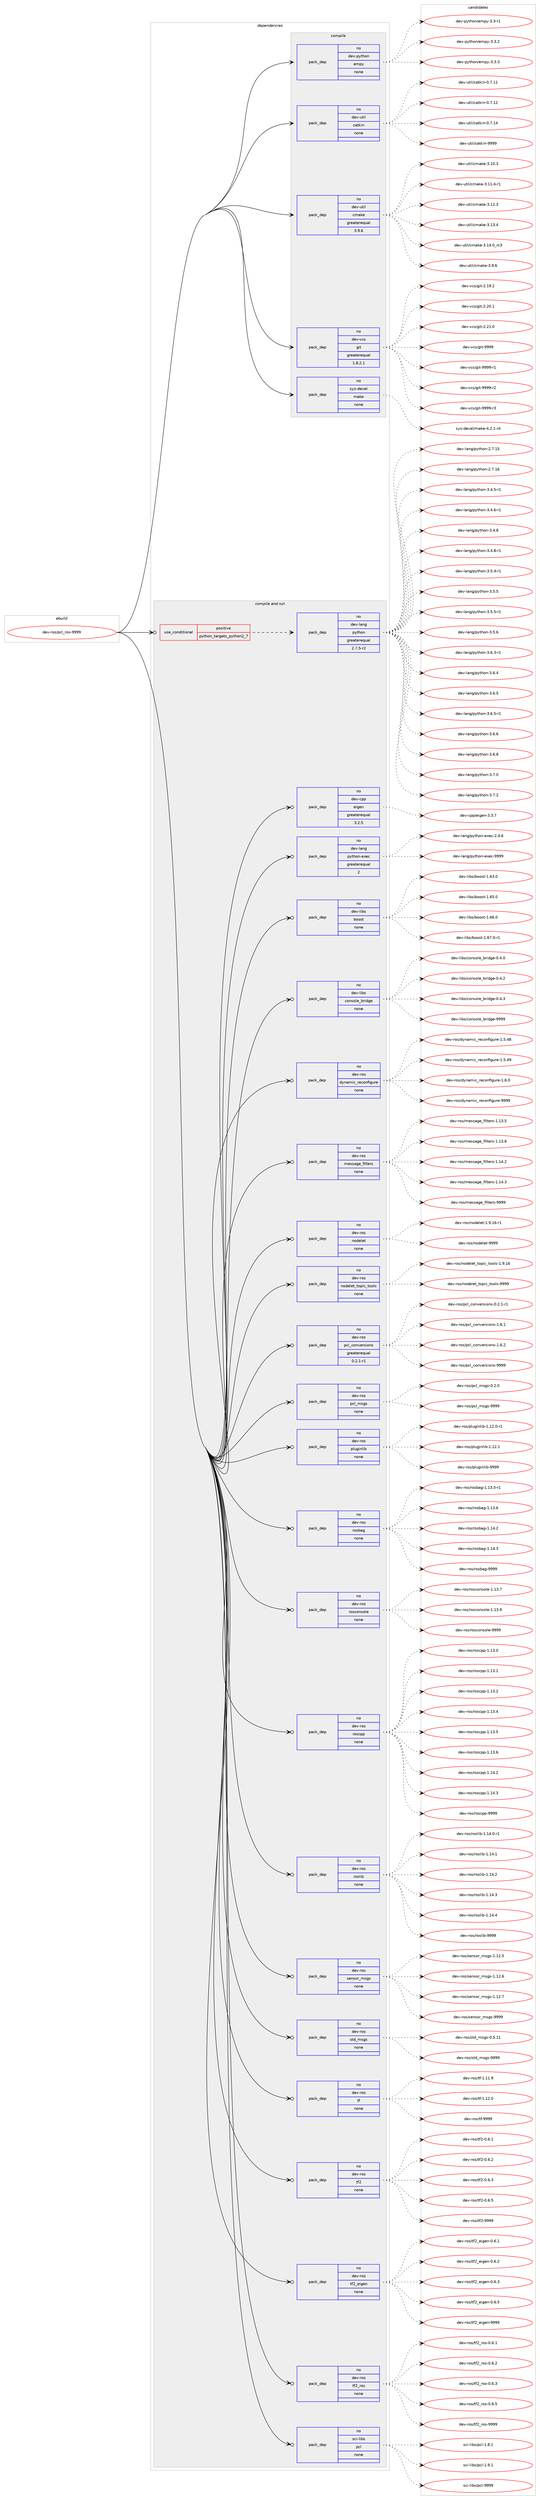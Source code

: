 digraph prolog {

# *************
# Graph options
# *************

newrank=true;
concentrate=true;
compound=true;
graph [rankdir=LR,fontname=Helvetica,fontsize=10,ranksep=1.5];#, ranksep=2.5, nodesep=0.2];
edge  [arrowhead=vee];
node  [fontname=Helvetica,fontsize=10];

# **********
# The ebuild
# **********

subgraph cluster_leftcol {
color=gray;
rank=same;
label=<<i>ebuild</i>>;
id [label="dev-ros/pcl_ros-9999", color=red, width=4, href="../dev-ros/pcl_ros-9999.svg"];
}

# ****************
# The dependencies
# ****************

subgraph cluster_midcol {
color=gray;
label=<<i>dependencies</i>>;
subgraph cluster_compile {
fillcolor="#eeeeee";
style=filled;
label=<<i>compile</i>>;
subgraph pack1048873 {
dependency1461593 [label=<<TABLE BORDER="0" CELLBORDER="1" CELLSPACING="0" CELLPADDING="4" WIDTH="220"><TR><TD ROWSPAN="6" CELLPADDING="30">pack_dep</TD></TR><TR><TD WIDTH="110">no</TD></TR><TR><TD>dev-python</TD></TR><TR><TD>empy</TD></TR><TR><TD>none</TD></TR><TR><TD></TD></TR></TABLE>>, shape=none, color=blue];
}
id:e -> dependency1461593:w [weight=20,style="solid",arrowhead="vee"];
subgraph pack1048874 {
dependency1461594 [label=<<TABLE BORDER="0" CELLBORDER="1" CELLSPACING="0" CELLPADDING="4" WIDTH="220"><TR><TD ROWSPAN="6" CELLPADDING="30">pack_dep</TD></TR><TR><TD WIDTH="110">no</TD></TR><TR><TD>dev-util</TD></TR><TR><TD>catkin</TD></TR><TR><TD>none</TD></TR><TR><TD></TD></TR></TABLE>>, shape=none, color=blue];
}
id:e -> dependency1461594:w [weight=20,style="solid",arrowhead="vee"];
subgraph pack1048875 {
dependency1461595 [label=<<TABLE BORDER="0" CELLBORDER="1" CELLSPACING="0" CELLPADDING="4" WIDTH="220"><TR><TD ROWSPAN="6" CELLPADDING="30">pack_dep</TD></TR><TR><TD WIDTH="110">no</TD></TR><TR><TD>dev-util</TD></TR><TR><TD>cmake</TD></TR><TR><TD>greaterequal</TD></TR><TR><TD>3.9.6</TD></TR></TABLE>>, shape=none, color=blue];
}
id:e -> dependency1461595:w [weight=20,style="solid",arrowhead="vee"];
subgraph pack1048876 {
dependency1461596 [label=<<TABLE BORDER="0" CELLBORDER="1" CELLSPACING="0" CELLPADDING="4" WIDTH="220"><TR><TD ROWSPAN="6" CELLPADDING="30">pack_dep</TD></TR><TR><TD WIDTH="110">no</TD></TR><TR><TD>dev-vcs</TD></TR><TR><TD>git</TD></TR><TR><TD>greaterequal</TD></TR><TR><TD>1.8.2.1</TD></TR></TABLE>>, shape=none, color=blue];
}
id:e -> dependency1461596:w [weight=20,style="solid",arrowhead="vee"];
subgraph pack1048877 {
dependency1461597 [label=<<TABLE BORDER="0" CELLBORDER="1" CELLSPACING="0" CELLPADDING="4" WIDTH="220"><TR><TD ROWSPAN="6" CELLPADDING="30">pack_dep</TD></TR><TR><TD WIDTH="110">no</TD></TR><TR><TD>sys-devel</TD></TR><TR><TD>make</TD></TR><TR><TD>none</TD></TR><TR><TD></TD></TR></TABLE>>, shape=none, color=blue];
}
id:e -> dependency1461597:w [weight=20,style="solid",arrowhead="vee"];
}
subgraph cluster_compileandrun {
fillcolor="#eeeeee";
style=filled;
label=<<i>compile and run</i>>;
subgraph cond389330 {
dependency1461598 [label=<<TABLE BORDER="0" CELLBORDER="1" CELLSPACING="0" CELLPADDING="4"><TR><TD ROWSPAN="3" CELLPADDING="10">use_conditional</TD></TR><TR><TD>positive</TD></TR><TR><TD>python_targets_python2_7</TD></TR></TABLE>>, shape=none, color=red];
subgraph pack1048878 {
dependency1461599 [label=<<TABLE BORDER="0" CELLBORDER="1" CELLSPACING="0" CELLPADDING="4" WIDTH="220"><TR><TD ROWSPAN="6" CELLPADDING="30">pack_dep</TD></TR><TR><TD WIDTH="110">no</TD></TR><TR><TD>dev-lang</TD></TR><TR><TD>python</TD></TR><TR><TD>greaterequal</TD></TR><TR><TD>2.7.5-r2</TD></TR></TABLE>>, shape=none, color=blue];
}
dependency1461598:e -> dependency1461599:w [weight=20,style="dashed",arrowhead="vee"];
}
id:e -> dependency1461598:w [weight=20,style="solid",arrowhead="odotvee"];
subgraph pack1048879 {
dependency1461600 [label=<<TABLE BORDER="0" CELLBORDER="1" CELLSPACING="0" CELLPADDING="4" WIDTH="220"><TR><TD ROWSPAN="6" CELLPADDING="30">pack_dep</TD></TR><TR><TD WIDTH="110">no</TD></TR><TR><TD>dev-cpp</TD></TR><TR><TD>eigen</TD></TR><TR><TD>greaterequal</TD></TR><TR><TD>3.2.5</TD></TR></TABLE>>, shape=none, color=blue];
}
id:e -> dependency1461600:w [weight=20,style="solid",arrowhead="odotvee"];
subgraph pack1048880 {
dependency1461601 [label=<<TABLE BORDER="0" CELLBORDER="1" CELLSPACING="0" CELLPADDING="4" WIDTH="220"><TR><TD ROWSPAN="6" CELLPADDING="30">pack_dep</TD></TR><TR><TD WIDTH="110">no</TD></TR><TR><TD>dev-lang</TD></TR><TR><TD>python-exec</TD></TR><TR><TD>greaterequal</TD></TR><TR><TD>2</TD></TR></TABLE>>, shape=none, color=blue];
}
id:e -> dependency1461601:w [weight=20,style="solid",arrowhead="odotvee"];
subgraph pack1048881 {
dependency1461602 [label=<<TABLE BORDER="0" CELLBORDER="1" CELLSPACING="0" CELLPADDING="4" WIDTH="220"><TR><TD ROWSPAN="6" CELLPADDING="30">pack_dep</TD></TR><TR><TD WIDTH="110">no</TD></TR><TR><TD>dev-libs</TD></TR><TR><TD>boost</TD></TR><TR><TD>none</TD></TR><TR><TD></TD></TR></TABLE>>, shape=none, color=blue];
}
id:e -> dependency1461602:w [weight=20,style="solid",arrowhead="odotvee"];
subgraph pack1048882 {
dependency1461603 [label=<<TABLE BORDER="0" CELLBORDER="1" CELLSPACING="0" CELLPADDING="4" WIDTH="220"><TR><TD ROWSPAN="6" CELLPADDING="30">pack_dep</TD></TR><TR><TD WIDTH="110">no</TD></TR><TR><TD>dev-libs</TD></TR><TR><TD>console_bridge</TD></TR><TR><TD>none</TD></TR><TR><TD></TD></TR></TABLE>>, shape=none, color=blue];
}
id:e -> dependency1461603:w [weight=20,style="solid",arrowhead="odotvee"];
subgraph pack1048883 {
dependency1461604 [label=<<TABLE BORDER="0" CELLBORDER="1" CELLSPACING="0" CELLPADDING="4" WIDTH="220"><TR><TD ROWSPAN="6" CELLPADDING="30">pack_dep</TD></TR><TR><TD WIDTH="110">no</TD></TR><TR><TD>dev-ros</TD></TR><TR><TD>dynamic_reconfigure</TD></TR><TR><TD>none</TD></TR><TR><TD></TD></TR></TABLE>>, shape=none, color=blue];
}
id:e -> dependency1461604:w [weight=20,style="solid",arrowhead="odotvee"];
subgraph pack1048884 {
dependency1461605 [label=<<TABLE BORDER="0" CELLBORDER="1" CELLSPACING="0" CELLPADDING="4" WIDTH="220"><TR><TD ROWSPAN="6" CELLPADDING="30">pack_dep</TD></TR><TR><TD WIDTH="110">no</TD></TR><TR><TD>dev-ros</TD></TR><TR><TD>message_filters</TD></TR><TR><TD>none</TD></TR><TR><TD></TD></TR></TABLE>>, shape=none, color=blue];
}
id:e -> dependency1461605:w [weight=20,style="solid",arrowhead="odotvee"];
subgraph pack1048885 {
dependency1461606 [label=<<TABLE BORDER="0" CELLBORDER="1" CELLSPACING="0" CELLPADDING="4" WIDTH="220"><TR><TD ROWSPAN="6" CELLPADDING="30">pack_dep</TD></TR><TR><TD WIDTH="110">no</TD></TR><TR><TD>dev-ros</TD></TR><TR><TD>nodelet</TD></TR><TR><TD>none</TD></TR><TR><TD></TD></TR></TABLE>>, shape=none, color=blue];
}
id:e -> dependency1461606:w [weight=20,style="solid",arrowhead="odotvee"];
subgraph pack1048886 {
dependency1461607 [label=<<TABLE BORDER="0" CELLBORDER="1" CELLSPACING="0" CELLPADDING="4" WIDTH="220"><TR><TD ROWSPAN="6" CELLPADDING="30">pack_dep</TD></TR><TR><TD WIDTH="110">no</TD></TR><TR><TD>dev-ros</TD></TR><TR><TD>nodelet_topic_tools</TD></TR><TR><TD>none</TD></TR><TR><TD></TD></TR></TABLE>>, shape=none, color=blue];
}
id:e -> dependency1461607:w [weight=20,style="solid",arrowhead="odotvee"];
subgraph pack1048887 {
dependency1461608 [label=<<TABLE BORDER="0" CELLBORDER="1" CELLSPACING="0" CELLPADDING="4" WIDTH="220"><TR><TD ROWSPAN="6" CELLPADDING="30">pack_dep</TD></TR><TR><TD WIDTH="110">no</TD></TR><TR><TD>dev-ros</TD></TR><TR><TD>pcl_conversions</TD></TR><TR><TD>greaterequal</TD></TR><TR><TD>0.2.1-r1</TD></TR></TABLE>>, shape=none, color=blue];
}
id:e -> dependency1461608:w [weight=20,style="solid",arrowhead="odotvee"];
subgraph pack1048888 {
dependency1461609 [label=<<TABLE BORDER="0" CELLBORDER="1" CELLSPACING="0" CELLPADDING="4" WIDTH="220"><TR><TD ROWSPAN="6" CELLPADDING="30">pack_dep</TD></TR><TR><TD WIDTH="110">no</TD></TR><TR><TD>dev-ros</TD></TR><TR><TD>pcl_msgs</TD></TR><TR><TD>none</TD></TR><TR><TD></TD></TR></TABLE>>, shape=none, color=blue];
}
id:e -> dependency1461609:w [weight=20,style="solid",arrowhead="odotvee"];
subgraph pack1048889 {
dependency1461610 [label=<<TABLE BORDER="0" CELLBORDER="1" CELLSPACING="0" CELLPADDING="4" WIDTH="220"><TR><TD ROWSPAN="6" CELLPADDING="30">pack_dep</TD></TR><TR><TD WIDTH="110">no</TD></TR><TR><TD>dev-ros</TD></TR><TR><TD>pluginlib</TD></TR><TR><TD>none</TD></TR><TR><TD></TD></TR></TABLE>>, shape=none, color=blue];
}
id:e -> dependency1461610:w [weight=20,style="solid",arrowhead="odotvee"];
subgraph pack1048890 {
dependency1461611 [label=<<TABLE BORDER="0" CELLBORDER="1" CELLSPACING="0" CELLPADDING="4" WIDTH="220"><TR><TD ROWSPAN="6" CELLPADDING="30">pack_dep</TD></TR><TR><TD WIDTH="110">no</TD></TR><TR><TD>dev-ros</TD></TR><TR><TD>rosbag</TD></TR><TR><TD>none</TD></TR><TR><TD></TD></TR></TABLE>>, shape=none, color=blue];
}
id:e -> dependency1461611:w [weight=20,style="solid",arrowhead="odotvee"];
subgraph pack1048891 {
dependency1461612 [label=<<TABLE BORDER="0" CELLBORDER="1" CELLSPACING="0" CELLPADDING="4" WIDTH="220"><TR><TD ROWSPAN="6" CELLPADDING="30">pack_dep</TD></TR><TR><TD WIDTH="110">no</TD></TR><TR><TD>dev-ros</TD></TR><TR><TD>rosconsole</TD></TR><TR><TD>none</TD></TR><TR><TD></TD></TR></TABLE>>, shape=none, color=blue];
}
id:e -> dependency1461612:w [weight=20,style="solid",arrowhead="odotvee"];
subgraph pack1048892 {
dependency1461613 [label=<<TABLE BORDER="0" CELLBORDER="1" CELLSPACING="0" CELLPADDING="4" WIDTH="220"><TR><TD ROWSPAN="6" CELLPADDING="30">pack_dep</TD></TR><TR><TD WIDTH="110">no</TD></TR><TR><TD>dev-ros</TD></TR><TR><TD>roscpp</TD></TR><TR><TD>none</TD></TR><TR><TD></TD></TR></TABLE>>, shape=none, color=blue];
}
id:e -> dependency1461613:w [weight=20,style="solid",arrowhead="odotvee"];
subgraph pack1048893 {
dependency1461614 [label=<<TABLE BORDER="0" CELLBORDER="1" CELLSPACING="0" CELLPADDING="4" WIDTH="220"><TR><TD ROWSPAN="6" CELLPADDING="30">pack_dep</TD></TR><TR><TD WIDTH="110">no</TD></TR><TR><TD>dev-ros</TD></TR><TR><TD>roslib</TD></TR><TR><TD>none</TD></TR><TR><TD></TD></TR></TABLE>>, shape=none, color=blue];
}
id:e -> dependency1461614:w [weight=20,style="solid",arrowhead="odotvee"];
subgraph pack1048894 {
dependency1461615 [label=<<TABLE BORDER="0" CELLBORDER="1" CELLSPACING="0" CELLPADDING="4" WIDTH="220"><TR><TD ROWSPAN="6" CELLPADDING="30">pack_dep</TD></TR><TR><TD WIDTH="110">no</TD></TR><TR><TD>dev-ros</TD></TR><TR><TD>sensor_msgs</TD></TR><TR><TD>none</TD></TR><TR><TD></TD></TR></TABLE>>, shape=none, color=blue];
}
id:e -> dependency1461615:w [weight=20,style="solid",arrowhead="odotvee"];
subgraph pack1048895 {
dependency1461616 [label=<<TABLE BORDER="0" CELLBORDER="1" CELLSPACING="0" CELLPADDING="4" WIDTH="220"><TR><TD ROWSPAN="6" CELLPADDING="30">pack_dep</TD></TR><TR><TD WIDTH="110">no</TD></TR><TR><TD>dev-ros</TD></TR><TR><TD>std_msgs</TD></TR><TR><TD>none</TD></TR><TR><TD></TD></TR></TABLE>>, shape=none, color=blue];
}
id:e -> dependency1461616:w [weight=20,style="solid",arrowhead="odotvee"];
subgraph pack1048896 {
dependency1461617 [label=<<TABLE BORDER="0" CELLBORDER="1" CELLSPACING="0" CELLPADDING="4" WIDTH="220"><TR><TD ROWSPAN="6" CELLPADDING="30">pack_dep</TD></TR><TR><TD WIDTH="110">no</TD></TR><TR><TD>dev-ros</TD></TR><TR><TD>tf</TD></TR><TR><TD>none</TD></TR><TR><TD></TD></TR></TABLE>>, shape=none, color=blue];
}
id:e -> dependency1461617:w [weight=20,style="solid",arrowhead="odotvee"];
subgraph pack1048897 {
dependency1461618 [label=<<TABLE BORDER="0" CELLBORDER="1" CELLSPACING="0" CELLPADDING="4" WIDTH="220"><TR><TD ROWSPAN="6" CELLPADDING="30">pack_dep</TD></TR><TR><TD WIDTH="110">no</TD></TR><TR><TD>dev-ros</TD></TR><TR><TD>tf2</TD></TR><TR><TD>none</TD></TR><TR><TD></TD></TR></TABLE>>, shape=none, color=blue];
}
id:e -> dependency1461618:w [weight=20,style="solid",arrowhead="odotvee"];
subgraph pack1048898 {
dependency1461619 [label=<<TABLE BORDER="0" CELLBORDER="1" CELLSPACING="0" CELLPADDING="4" WIDTH="220"><TR><TD ROWSPAN="6" CELLPADDING="30">pack_dep</TD></TR><TR><TD WIDTH="110">no</TD></TR><TR><TD>dev-ros</TD></TR><TR><TD>tf2_eigen</TD></TR><TR><TD>none</TD></TR><TR><TD></TD></TR></TABLE>>, shape=none, color=blue];
}
id:e -> dependency1461619:w [weight=20,style="solid",arrowhead="odotvee"];
subgraph pack1048899 {
dependency1461620 [label=<<TABLE BORDER="0" CELLBORDER="1" CELLSPACING="0" CELLPADDING="4" WIDTH="220"><TR><TD ROWSPAN="6" CELLPADDING="30">pack_dep</TD></TR><TR><TD WIDTH="110">no</TD></TR><TR><TD>dev-ros</TD></TR><TR><TD>tf2_ros</TD></TR><TR><TD>none</TD></TR><TR><TD></TD></TR></TABLE>>, shape=none, color=blue];
}
id:e -> dependency1461620:w [weight=20,style="solid",arrowhead="odotvee"];
subgraph pack1048900 {
dependency1461621 [label=<<TABLE BORDER="0" CELLBORDER="1" CELLSPACING="0" CELLPADDING="4" WIDTH="220"><TR><TD ROWSPAN="6" CELLPADDING="30">pack_dep</TD></TR><TR><TD WIDTH="110">no</TD></TR><TR><TD>sci-libs</TD></TR><TR><TD>pcl</TD></TR><TR><TD>none</TD></TR><TR><TD></TD></TR></TABLE>>, shape=none, color=blue];
}
id:e -> dependency1461621:w [weight=20,style="solid",arrowhead="odotvee"];
}
subgraph cluster_run {
fillcolor="#eeeeee";
style=filled;
label=<<i>run</i>>;
}
}

# **************
# The candidates
# **************

subgraph cluster_choices {
rank=same;
color=gray;
label=<<i>candidates</i>>;

subgraph choice1048873 {
color=black;
nodesep=1;
choice1001011184511212111610411111047101109112121455146514511449 [label="dev-python/empy-3.3-r1", color=red, width=4,href="../dev-python/empy-3.3-r1.svg"];
choice1001011184511212111610411111047101109112121455146514650 [label="dev-python/empy-3.3.2", color=red, width=4,href="../dev-python/empy-3.3.2.svg"];
choice1001011184511212111610411111047101109112121455146514651 [label="dev-python/empy-3.3.3", color=red, width=4,href="../dev-python/empy-3.3.3.svg"];
dependency1461593:e -> choice1001011184511212111610411111047101109112121455146514511449:w [style=dotted,weight="100"];
dependency1461593:e -> choice1001011184511212111610411111047101109112121455146514650:w [style=dotted,weight="100"];
dependency1461593:e -> choice1001011184511212111610411111047101109112121455146514651:w [style=dotted,weight="100"];
}
subgraph choice1048874 {
color=black;
nodesep=1;
choice1001011184511711610510847999711610710511045484655464949 [label="dev-util/catkin-0.7.11", color=red, width=4,href="../dev-util/catkin-0.7.11.svg"];
choice1001011184511711610510847999711610710511045484655464950 [label="dev-util/catkin-0.7.12", color=red, width=4,href="../dev-util/catkin-0.7.12.svg"];
choice1001011184511711610510847999711610710511045484655464952 [label="dev-util/catkin-0.7.14", color=red, width=4,href="../dev-util/catkin-0.7.14.svg"];
choice100101118451171161051084799971161071051104557575757 [label="dev-util/catkin-9999", color=red, width=4,href="../dev-util/catkin-9999.svg"];
dependency1461594:e -> choice1001011184511711610510847999711610710511045484655464949:w [style=dotted,weight="100"];
dependency1461594:e -> choice1001011184511711610510847999711610710511045484655464950:w [style=dotted,weight="100"];
dependency1461594:e -> choice1001011184511711610510847999711610710511045484655464952:w [style=dotted,weight="100"];
dependency1461594:e -> choice100101118451171161051084799971161071051104557575757:w [style=dotted,weight="100"];
}
subgraph choice1048875 {
color=black;
nodesep=1;
choice1001011184511711610510847991099710710145514649484651 [label="dev-util/cmake-3.10.3", color=red, width=4,href="../dev-util/cmake-3.10.3.svg"];
choice10010111845117116105108479910997107101455146494946524511449 [label="dev-util/cmake-3.11.4-r1", color=red, width=4,href="../dev-util/cmake-3.11.4-r1.svg"];
choice1001011184511711610510847991099710710145514649504651 [label="dev-util/cmake-3.12.3", color=red, width=4,href="../dev-util/cmake-3.12.3.svg"];
choice1001011184511711610510847991099710710145514649514652 [label="dev-util/cmake-3.13.4", color=red, width=4,href="../dev-util/cmake-3.13.4.svg"];
choice1001011184511711610510847991099710710145514649524648951149951 [label="dev-util/cmake-3.14.0_rc3", color=red, width=4,href="../dev-util/cmake-3.14.0_rc3.svg"];
choice10010111845117116105108479910997107101455146574654 [label="dev-util/cmake-3.9.6", color=red, width=4,href="../dev-util/cmake-3.9.6.svg"];
dependency1461595:e -> choice1001011184511711610510847991099710710145514649484651:w [style=dotted,weight="100"];
dependency1461595:e -> choice10010111845117116105108479910997107101455146494946524511449:w [style=dotted,weight="100"];
dependency1461595:e -> choice1001011184511711610510847991099710710145514649504651:w [style=dotted,weight="100"];
dependency1461595:e -> choice1001011184511711610510847991099710710145514649514652:w [style=dotted,weight="100"];
dependency1461595:e -> choice1001011184511711610510847991099710710145514649524648951149951:w [style=dotted,weight="100"];
dependency1461595:e -> choice10010111845117116105108479910997107101455146574654:w [style=dotted,weight="100"];
}
subgraph choice1048876 {
color=black;
nodesep=1;
choice10010111845118991154710310511645504649574650 [label="dev-vcs/git-2.19.2", color=red, width=4,href="../dev-vcs/git-2.19.2.svg"];
choice10010111845118991154710310511645504650484649 [label="dev-vcs/git-2.20.1", color=red, width=4,href="../dev-vcs/git-2.20.1.svg"];
choice10010111845118991154710310511645504650494648 [label="dev-vcs/git-2.21.0", color=red, width=4,href="../dev-vcs/git-2.21.0.svg"];
choice1001011184511899115471031051164557575757 [label="dev-vcs/git-9999", color=red, width=4,href="../dev-vcs/git-9999.svg"];
choice10010111845118991154710310511645575757574511449 [label="dev-vcs/git-9999-r1", color=red, width=4,href="../dev-vcs/git-9999-r1.svg"];
choice10010111845118991154710310511645575757574511450 [label="dev-vcs/git-9999-r2", color=red, width=4,href="../dev-vcs/git-9999-r2.svg"];
choice10010111845118991154710310511645575757574511451 [label="dev-vcs/git-9999-r3", color=red, width=4,href="../dev-vcs/git-9999-r3.svg"];
dependency1461596:e -> choice10010111845118991154710310511645504649574650:w [style=dotted,weight="100"];
dependency1461596:e -> choice10010111845118991154710310511645504650484649:w [style=dotted,weight="100"];
dependency1461596:e -> choice10010111845118991154710310511645504650494648:w [style=dotted,weight="100"];
dependency1461596:e -> choice1001011184511899115471031051164557575757:w [style=dotted,weight="100"];
dependency1461596:e -> choice10010111845118991154710310511645575757574511449:w [style=dotted,weight="100"];
dependency1461596:e -> choice10010111845118991154710310511645575757574511450:w [style=dotted,weight="100"];
dependency1461596:e -> choice10010111845118991154710310511645575757574511451:w [style=dotted,weight="100"];
}
subgraph choice1048877 {
color=black;
nodesep=1;
choice1151211154510010111810110847109971071014552465046494511452 [label="sys-devel/make-4.2.1-r4", color=red, width=4,href="../sys-devel/make-4.2.1-r4.svg"];
dependency1461597:e -> choice1151211154510010111810110847109971071014552465046494511452:w [style=dotted,weight="100"];
}
subgraph choice1048878 {
color=black;
nodesep=1;
choice10010111845108971101034711212111610411111045504655464953 [label="dev-lang/python-2.7.15", color=red, width=4,href="../dev-lang/python-2.7.15.svg"];
choice10010111845108971101034711212111610411111045504655464954 [label="dev-lang/python-2.7.16", color=red, width=4,href="../dev-lang/python-2.7.16.svg"];
choice1001011184510897110103471121211161041111104551465246534511449 [label="dev-lang/python-3.4.5-r1", color=red, width=4,href="../dev-lang/python-3.4.5-r1.svg"];
choice1001011184510897110103471121211161041111104551465246544511449 [label="dev-lang/python-3.4.6-r1", color=red, width=4,href="../dev-lang/python-3.4.6-r1.svg"];
choice100101118451089711010347112121116104111110455146524656 [label="dev-lang/python-3.4.8", color=red, width=4,href="../dev-lang/python-3.4.8.svg"];
choice1001011184510897110103471121211161041111104551465246564511449 [label="dev-lang/python-3.4.8-r1", color=red, width=4,href="../dev-lang/python-3.4.8-r1.svg"];
choice1001011184510897110103471121211161041111104551465346524511449 [label="dev-lang/python-3.5.4-r1", color=red, width=4,href="../dev-lang/python-3.5.4-r1.svg"];
choice100101118451089711010347112121116104111110455146534653 [label="dev-lang/python-3.5.5", color=red, width=4,href="../dev-lang/python-3.5.5.svg"];
choice1001011184510897110103471121211161041111104551465346534511449 [label="dev-lang/python-3.5.5-r1", color=red, width=4,href="../dev-lang/python-3.5.5-r1.svg"];
choice100101118451089711010347112121116104111110455146534654 [label="dev-lang/python-3.5.6", color=red, width=4,href="../dev-lang/python-3.5.6.svg"];
choice1001011184510897110103471121211161041111104551465446514511449 [label="dev-lang/python-3.6.3-r1", color=red, width=4,href="../dev-lang/python-3.6.3-r1.svg"];
choice100101118451089711010347112121116104111110455146544652 [label="dev-lang/python-3.6.4", color=red, width=4,href="../dev-lang/python-3.6.4.svg"];
choice100101118451089711010347112121116104111110455146544653 [label="dev-lang/python-3.6.5", color=red, width=4,href="../dev-lang/python-3.6.5.svg"];
choice1001011184510897110103471121211161041111104551465446534511449 [label="dev-lang/python-3.6.5-r1", color=red, width=4,href="../dev-lang/python-3.6.5-r1.svg"];
choice100101118451089711010347112121116104111110455146544654 [label="dev-lang/python-3.6.6", color=red, width=4,href="../dev-lang/python-3.6.6.svg"];
choice100101118451089711010347112121116104111110455146544656 [label="dev-lang/python-3.6.8", color=red, width=4,href="../dev-lang/python-3.6.8.svg"];
choice100101118451089711010347112121116104111110455146554648 [label="dev-lang/python-3.7.0", color=red, width=4,href="../dev-lang/python-3.7.0.svg"];
choice100101118451089711010347112121116104111110455146554650 [label="dev-lang/python-3.7.2", color=red, width=4,href="../dev-lang/python-3.7.2.svg"];
dependency1461599:e -> choice10010111845108971101034711212111610411111045504655464953:w [style=dotted,weight="100"];
dependency1461599:e -> choice10010111845108971101034711212111610411111045504655464954:w [style=dotted,weight="100"];
dependency1461599:e -> choice1001011184510897110103471121211161041111104551465246534511449:w [style=dotted,weight="100"];
dependency1461599:e -> choice1001011184510897110103471121211161041111104551465246544511449:w [style=dotted,weight="100"];
dependency1461599:e -> choice100101118451089711010347112121116104111110455146524656:w [style=dotted,weight="100"];
dependency1461599:e -> choice1001011184510897110103471121211161041111104551465246564511449:w [style=dotted,weight="100"];
dependency1461599:e -> choice1001011184510897110103471121211161041111104551465346524511449:w [style=dotted,weight="100"];
dependency1461599:e -> choice100101118451089711010347112121116104111110455146534653:w [style=dotted,weight="100"];
dependency1461599:e -> choice1001011184510897110103471121211161041111104551465346534511449:w [style=dotted,weight="100"];
dependency1461599:e -> choice100101118451089711010347112121116104111110455146534654:w [style=dotted,weight="100"];
dependency1461599:e -> choice1001011184510897110103471121211161041111104551465446514511449:w [style=dotted,weight="100"];
dependency1461599:e -> choice100101118451089711010347112121116104111110455146544652:w [style=dotted,weight="100"];
dependency1461599:e -> choice100101118451089711010347112121116104111110455146544653:w [style=dotted,weight="100"];
dependency1461599:e -> choice1001011184510897110103471121211161041111104551465446534511449:w [style=dotted,weight="100"];
dependency1461599:e -> choice100101118451089711010347112121116104111110455146544654:w [style=dotted,weight="100"];
dependency1461599:e -> choice100101118451089711010347112121116104111110455146544656:w [style=dotted,weight="100"];
dependency1461599:e -> choice100101118451089711010347112121116104111110455146554648:w [style=dotted,weight="100"];
dependency1461599:e -> choice100101118451089711010347112121116104111110455146554650:w [style=dotted,weight="100"];
}
subgraph choice1048879 {
color=black;
nodesep=1;
choice100101118459911211247101105103101110455146514655 [label="dev-cpp/eigen-3.3.7", color=red, width=4,href="../dev-cpp/eigen-3.3.7.svg"];
dependency1461600:e -> choice100101118459911211247101105103101110455146514655:w [style=dotted,weight="100"];
}
subgraph choice1048880 {
color=black;
nodesep=1;
choice1001011184510897110103471121211161041111104510112010199455046524654 [label="dev-lang/python-exec-2.4.6", color=red, width=4,href="../dev-lang/python-exec-2.4.6.svg"];
choice10010111845108971101034711212111610411111045101120101994557575757 [label="dev-lang/python-exec-9999", color=red, width=4,href="../dev-lang/python-exec-9999.svg"];
dependency1461601:e -> choice1001011184510897110103471121211161041111104510112010199455046524654:w [style=dotted,weight="100"];
dependency1461601:e -> choice10010111845108971101034711212111610411111045101120101994557575757:w [style=dotted,weight="100"];
}
subgraph choice1048881 {
color=black;
nodesep=1;
choice1001011184510810598115479811111111511645494654514648 [label="dev-libs/boost-1.63.0", color=red, width=4,href="../dev-libs/boost-1.63.0.svg"];
choice1001011184510810598115479811111111511645494654534648 [label="dev-libs/boost-1.65.0", color=red, width=4,href="../dev-libs/boost-1.65.0.svg"];
choice1001011184510810598115479811111111511645494654544648 [label="dev-libs/boost-1.66.0", color=red, width=4,href="../dev-libs/boost-1.66.0.svg"];
choice10010111845108105981154798111111115116454946545546484511449 [label="dev-libs/boost-1.67.0-r1", color=red, width=4,href="../dev-libs/boost-1.67.0-r1.svg"];
dependency1461602:e -> choice1001011184510810598115479811111111511645494654514648:w [style=dotted,weight="100"];
dependency1461602:e -> choice1001011184510810598115479811111111511645494654534648:w [style=dotted,weight="100"];
dependency1461602:e -> choice1001011184510810598115479811111111511645494654544648:w [style=dotted,weight="100"];
dependency1461602:e -> choice10010111845108105981154798111111115116454946545546484511449:w [style=dotted,weight="100"];
}
subgraph choice1048882 {
color=black;
nodesep=1;
choice100101118451081059811547991111101151111081019598114105100103101454846524648 [label="dev-libs/console_bridge-0.4.0", color=red, width=4,href="../dev-libs/console_bridge-0.4.0.svg"];
choice100101118451081059811547991111101151111081019598114105100103101454846524650 [label="dev-libs/console_bridge-0.4.2", color=red, width=4,href="../dev-libs/console_bridge-0.4.2.svg"];
choice100101118451081059811547991111101151111081019598114105100103101454846524651 [label="dev-libs/console_bridge-0.4.3", color=red, width=4,href="../dev-libs/console_bridge-0.4.3.svg"];
choice1001011184510810598115479911111011511110810195981141051001031014557575757 [label="dev-libs/console_bridge-9999", color=red, width=4,href="../dev-libs/console_bridge-9999.svg"];
dependency1461603:e -> choice100101118451081059811547991111101151111081019598114105100103101454846524648:w [style=dotted,weight="100"];
dependency1461603:e -> choice100101118451081059811547991111101151111081019598114105100103101454846524650:w [style=dotted,weight="100"];
dependency1461603:e -> choice100101118451081059811547991111101151111081019598114105100103101454846524651:w [style=dotted,weight="100"];
dependency1461603:e -> choice1001011184510810598115479911111011511110810195981141051001031014557575757:w [style=dotted,weight="100"];
}
subgraph choice1048883 {
color=black;
nodesep=1;
choice10010111845114111115471001211109710910599951141019911111010210510311711410145494653465256 [label="dev-ros/dynamic_reconfigure-1.5.48", color=red, width=4,href="../dev-ros/dynamic_reconfigure-1.5.48.svg"];
choice10010111845114111115471001211109710910599951141019911111010210510311711410145494653465257 [label="dev-ros/dynamic_reconfigure-1.5.49", color=red, width=4,href="../dev-ros/dynamic_reconfigure-1.5.49.svg"];
choice100101118451141111154710012111097109105999511410199111110102105103117114101454946544648 [label="dev-ros/dynamic_reconfigure-1.6.0", color=red, width=4,href="../dev-ros/dynamic_reconfigure-1.6.0.svg"];
choice1001011184511411111547100121110971091059995114101991111101021051031171141014557575757 [label="dev-ros/dynamic_reconfigure-9999", color=red, width=4,href="../dev-ros/dynamic_reconfigure-9999.svg"];
dependency1461604:e -> choice10010111845114111115471001211109710910599951141019911111010210510311711410145494653465256:w [style=dotted,weight="100"];
dependency1461604:e -> choice10010111845114111115471001211109710910599951141019911111010210510311711410145494653465257:w [style=dotted,weight="100"];
dependency1461604:e -> choice100101118451141111154710012111097109105999511410199111110102105103117114101454946544648:w [style=dotted,weight="100"];
dependency1461604:e -> choice1001011184511411111547100121110971091059995114101991111101021051031171141014557575757:w [style=dotted,weight="100"];
}
subgraph choice1048884 {
color=black;
nodesep=1;
choice1001011184511411111547109101115115971031019510210510811610111411545494649514653 [label="dev-ros/message_filters-1.13.5", color=red, width=4,href="../dev-ros/message_filters-1.13.5.svg"];
choice1001011184511411111547109101115115971031019510210510811610111411545494649514654 [label="dev-ros/message_filters-1.13.6", color=red, width=4,href="../dev-ros/message_filters-1.13.6.svg"];
choice1001011184511411111547109101115115971031019510210510811610111411545494649524650 [label="dev-ros/message_filters-1.14.2", color=red, width=4,href="../dev-ros/message_filters-1.14.2.svg"];
choice1001011184511411111547109101115115971031019510210510811610111411545494649524651 [label="dev-ros/message_filters-1.14.3", color=red, width=4,href="../dev-ros/message_filters-1.14.3.svg"];
choice100101118451141111154710910111511597103101951021051081161011141154557575757 [label="dev-ros/message_filters-9999", color=red, width=4,href="../dev-ros/message_filters-9999.svg"];
dependency1461605:e -> choice1001011184511411111547109101115115971031019510210510811610111411545494649514653:w [style=dotted,weight="100"];
dependency1461605:e -> choice1001011184511411111547109101115115971031019510210510811610111411545494649514654:w [style=dotted,weight="100"];
dependency1461605:e -> choice1001011184511411111547109101115115971031019510210510811610111411545494649524650:w [style=dotted,weight="100"];
dependency1461605:e -> choice1001011184511411111547109101115115971031019510210510811610111411545494649524651:w [style=dotted,weight="100"];
dependency1461605:e -> choice100101118451141111154710910111511597103101951021051081161011141154557575757:w [style=dotted,weight="100"];
}
subgraph choice1048885 {
color=black;
nodesep=1;
choice1001011184511411111547110111100101108101116454946574649544511449 [label="dev-ros/nodelet-1.9.16-r1", color=red, width=4,href="../dev-ros/nodelet-1.9.16-r1.svg"];
choice10010111845114111115471101111001011081011164557575757 [label="dev-ros/nodelet-9999", color=red, width=4,href="../dev-ros/nodelet-9999.svg"];
dependency1461606:e -> choice1001011184511411111547110111100101108101116454946574649544511449:w [style=dotted,weight="100"];
dependency1461606:e -> choice10010111845114111115471101111001011081011164557575757:w [style=dotted,weight="100"];
}
subgraph choice1048886 {
color=black;
nodesep=1;
choice100101118451141111154711011110010110810111695116111112105999511611111110811545494657464954 [label="dev-ros/nodelet_topic_tools-1.9.16", color=red, width=4,href="../dev-ros/nodelet_topic_tools-1.9.16.svg"];
choice10010111845114111115471101111001011081011169511611111210599951161111111081154557575757 [label="dev-ros/nodelet_topic_tools-9999", color=red, width=4,href="../dev-ros/nodelet_topic_tools-9999.svg"];
dependency1461607:e -> choice100101118451141111154711011110010110810111695116111112105999511611111110811545494657464954:w [style=dotted,weight="100"];
dependency1461607:e -> choice10010111845114111115471101111001011081011169511611111210599951161111111081154557575757:w [style=dotted,weight="100"];
}
subgraph choice1048887 {
color=black;
nodesep=1;
choice10010111845114111115471129910895991111101181011141151051111101154548465046494511449 [label="dev-ros/pcl_conversions-0.2.1-r1", color=red, width=4,href="../dev-ros/pcl_conversions-0.2.1-r1.svg"];
choice1001011184511411111547112991089599111110118101114115105111110115454946544649 [label="dev-ros/pcl_conversions-1.6.1", color=red, width=4,href="../dev-ros/pcl_conversions-1.6.1.svg"];
choice1001011184511411111547112991089599111110118101114115105111110115454946544650 [label="dev-ros/pcl_conversions-1.6.2", color=red, width=4,href="../dev-ros/pcl_conversions-1.6.2.svg"];
choice10010111845114111115471129910895991111101181011141151051111101154557575757 [label="dev-ros/pcl_conversions-9999", color=red, width=4,href="../dev-ros/pcl_conversions-9999.svg"];
dependency1461608:e -> choice10010111845114111115471129910895991111101181011141151051111101154548465046494511449:w [style=dotted,weight="100"];
dependency1461608:e -> choice1001011184511411111547112991089599111110118101114115105111110115454946544649:w [style=dotted,weight="100"];
dependency1461608:e -> choice1001011184511411111547112991089599111110118101114115105111110115454946544650:w [style=dotted,weight="100"];
dependency1461608:e -> choice10010111845114111115471129910895991111101181011141151051111101154557575757:w [style=dotted,weight="100"];
}
subgraph choice1048888 {
color=black;
nodesep=1;
choice10010111845114111115471129910895109115103115454846504648 [label="dev-ros/pcl_msgs-0.2.0", color=red, width=4,href="../dev-ros/pcl_msgs-0.2.0.svg"];
choice100101118451141111154711299108951091151031154557575757 [label="dev-ros/pcl_msgs-9999", color=red, width=4,href="../dev-ros/pcl_msgs-9999.svg"];
dependency1461609:e -> choice10010111845114111115471129910895109115103115454846504648:w [style=dotted,weight="100"];
dependency1461609:e -> choice100101118451141111154711299108951091151031154557575757:w [style=dotted,weight="100"];
}
subgraph choice1048889 {
color=black;
nodesep=1;
choice100101118451141111154711210811710310511010810598454946495046484511449 [label="dev-ros/pluginlib-1.12.0-r1", color=red, width=4,href="../dev-ros/pluginlib-1.12.0-r1.svg"];
choice10010111845114111115471121081171031051101081059845494649504649 [label="dev-ros/pluginlib-1.12.1", color=red, width=4,href="../dev-ros/pluginlib-1.12.1.svg"];
choice1001011184511411111547112108117103105110108105984557575757 [label="dev-ros/pluginlib-9999", color=red, width=4,href="../dev-ros/pluginlib-9999.svg"];
dependency1461610:e -> choice100101118451141111154711210811710310511010810598454946495046484511449:w [style=dotted,weight="100"];
dependency1461610:e -> choice10010111845114111115471121081171031051101081059845494649504649:w [style=dotted,weight="100"];
dependency1461610:e -> choice1001011184511411111547112108117103105110108105984557575757:w [style=dotted,weight="100"];
}
subgraph choice1048890 {
color=black;
nodesep=1;
choice10010111845114111115471141111159897103454946495146534511449 [label="dev-ros/rosbag-1.13.5-r1", color=red, width=4,href="../dev-ros/rosbag-1.13.5-r1.svg"];
choice1001011184511411111547114111115989710345494649514654 [label="dev-ros/rosbag-1.13.6", color=red, width=4,href="../dev-ros/rosbag-1.13.6.svg"];
choice1001011184511411111547114111115989710345494649524650 [label="dev-ros/rosbag-1.14.2", color=red, width=4,href="../dev-ros/rosbag-1.14.2.svg"];
choice1001011184511411111547114111115989710345494649524651 [label="dev-ros/rosbag-1.14.3", color=red, width=4,href="../dev-ros/rosbag-1.14.3.svg"];
choice100101118451141111154711411111598971034557575757 [label="dev-ros/rosbag-9999", color=red, width=4,href="../dev-ros/rosbag-9999.svg"];
dependency1461611:e -> choice10010111845114111115471141111159897103454946495146534511449:w [style=dotted,weight="100"];
dependency1461611:e -> choice1001011184511411111547114111115989710345494649514654:w [style=dotted,weight="100"];
dependency1461611:e -> choice1001011184511411111547114111115989710345494649524650:w [style=dotted,weight="100"];
dependency1461611:e -> choice1001011184511411111547114111115989710345494649524651:w [style=dotted,weight="100"];
dependency1461611:e -> choice100101118451141111154711411111598971034557575757:w [style=dotted,weight="100"];
}
subgraph choice1048891 {
color=black;
nodesep=1;
choice10010111845114111115471141111159911111011511110810145494649514655 [label="dev-ros/rosconsole-1.13.7", color=red, width=4,href="../dev-ros/rosconsole-1.13.7.svg"];
choice10010111845114111115471141111159911111011511110810145494649514657 [label="dev-ros/rosconsole-1.13.9", color=red, width=4,href="../dev-ros/rosconsole-1.13.9.svg"];
choice1001011184511411111547114111115991111101151111081014557575757 [label="dev-ros/rosconsole-9999", color=red, width=4,href="../dev-ros/rosconsole-9999.svg"];
dependency1461612:e -> choice10010111845114111115471141111159911111011511110810145494649514655:w [style=dotted,weight="100"];
dependency1461612:e -> choice10010111845114111115471141111159911111011511110810145494649514657:w [style=dotted,weight="100"];
dependency1461612:e -> choice1001011184511411111547114111115991111101151111081014557575757:w [style=dotted,weight="100"];
}
subgraph choice1048892 {
color=black;
nodesep=1;
choice10010111845114111115471141111159911211245494649514648 [label="dev-ros/roscpp-1.13.0", color=red, width=4,href="../dev-ros/roscpp-1.13.0.svg"];
choice10010111845114111115471141111159911211245494649514649 [label="dev-ros/roscpp-1.13.1", color=red, width=4,href="../dev-ros/roscpp-1.13.1.svg"];
choice10010111845114111115471141111159911211245494649514650 [label="dev-ros/roscpp-1.13.2", color=red, width=4,href="../dev-ros/roscpp-1.13.2.svg"];
choice10010111845114111115471141111159911211245494649514652 [label="dev-ros/roscpp-1.13.4", color=red, width=4,href="../dev-ros/roscpp-1.13.4.svg"];
choice10010111845114111115471141111159911211245494649514653 [label="dev-ros/roscpp-1.13.5", color=red, width=4,href="../dev-ros/roscpp-1.13.5.svg"];
choice10010111845114111115471141111159911211245494649514654 [label="dev-ros/roscpp-1.13.6", color=red, width=4,href="../dev-ros/roscpp-1.13.6.svg"];
choice10010111845114111115471141111159911211245494649524650 [label="dev-ros/roscpp-1.14.2", color=red, width=4,href="../dev-ros/roscpp-1.14.2.svg"];
choice10010111845114111115471141111159911211245494649524651 [label="dev-ros/roscpp-1.14.3", color=red, width=4,href="../dev-ros/roscpp-1.14.3.svg"];
choice1001011184511411111547114111115991121124557575757 [label="dev-ros/roscpp-9999", color=red, width=4,href="../dev-ros/roscpp-9999.svg"];
dependency1461613:e -> choice10010111845114111115471141111159911211245494649514648:w [style=dotted,weight="100"];
dependency1461613:e -> choice10010111845114111115471141111159911211245494649514649:w [style=dotted,weight="100"];
dependency1461613:e -> choice10010111845114111115471141111159911211245494649514650:w [style=dotted,weight="100"];
dependency1461613:e -> choice10010111845114111115471141111159911211245494649514652:w [style=dotted,weight="100"];
dependency1461613:e -> choice10010111845114111115471141111159911211245494649514653:w [style=dotted,weight="100"];
dependency1461613:e -> choice10010111845114111115471141111159911211245494649514654:w [style=dotted,weight="100"];
dependency1461613:e -> choice10010111845114111115471141111159911211245494649524650:w [style=dotted,weight="100"];
dependency1461613:e -> choice10010111845114111115471141111159911211245494649524651:w [style=dotted,weight="100"];
dependency1461613:e -> choice1001011184511411111547114111115991121124557575757:w [style=dotted,weight="100"];
}
subgraph choice1048893 {
color=black;
nodesep=1;
choice100101118451141111154711411111510810598454946495246484511449 [label="dev-ros/roslib-1.14.0-r1", color=red, width=4,href="../dev-ros/roslib-1.14.0-r1.svg"];
choice10010111845114111115471141111151081059845494649524649 [label="dev-ros/roslib-1.14.1", color=red, width=4,href="../dev-ros/roslib-1.14.1.svg"];
choice10010111845114111115471141111151081059845494649524650 [label="dev-ros/roslib-1.14.2", color=red, width=4,href="../dev-ros/roslib-1.14.2.svg"];
choice10010111845114111115471141111151081059845494649524651 [label="dev-ros/roslib-1.14.3", color=red, width=4,href="../dev-ros/roslib-1.14.3.svg"];
choice10010111845114111115471141111151081059845494649524652 [label="dev-ros/roslib-1.14.4", color=red, width=4,href="../dev-ros/roslib-1.14.4.svg"];
choice1001011184511411111547114111115108105984557575757 [label="dev-ros/roslib-9999", color=red, width=4,href="../dev-ros/roslib-9999.svg"];
dependency1461614:e -> choice100101118451141111154711411111510810598454946495246484511449:w [style=dotted,weight="100"];
dependency1461614:e -> choice10010111845114111115471141111151081059845494649524649:w [style=dotted,weight="100"];
dependency1461614:e -> choice10010111845114111115471141111151081059845494649524650:w [style=dotted,weight="100"];
dependency1461614:e -> choice10010111845114111115471141111151081059845494649524651:w [style=dotted,weight="100"];
dependency1461614:e -> choice10010111845114111115471141111151081059845494649524652:w [style=dotted,weight="100"];
dependency1461614:e -> choice1001011184511411111547114111115108105984557575757:w [style=dotted,weight="100"];
}
subgraph choice1048894 {
color=black;
nodesep=1;
choice10010111845114111115471151011101151111149510911510311545494649504653 [label="dev-ros/sensor_msgs-1.12.5", color=red, width=4,href="../dev-ros/sensor_msgs-1.12.5.svg"];
choice10010111845114111115471151011101151111149510911510311545494649504654 [label="dev-ros/sensor_msgs-1.12.6", color=red, width=4,href="../dev-ros/sensor_msgs-1.12.6.svg"];
choice10010111845114111115471151011101151111149510911510311545494649504655 [label="dev-ros/sensor_msgs-1.12.7", color=red, width=4,href="../dev-ros/sensor_msgs-1.12.7.svg"];
choice1001011184511411111547115101110115111114951091151031154557575757 [label="dev-ros/sensor_msgs-9999", color=red, width=4,href="../dev-ros/sensor_msgs-9999.svg"];
dependency1461615:e -> choice10010111845114111115471151011101151111149510911510311545494649504653:w [style=dotted,weight="100"];
dependency1461615:e -> choice10010111845114111115471151011101151111149510911510311545494649504654:w [style=dotted,weight="100"];
dependency1461615:e -> choice10010111845114111115471151011101151111149510911510311545494649504655:w [style=dotted,weight="100"];
dependency1461615:e -> choice1001011184511411111547115101110115111114951091151031154557575757:w [style=dotted,weight="100"];
}
subgraph choice1048895 {
color=black;
nodesep=1;
choice10010111845114111115471151161009510911510311545484653464949 [label="dev-ros/std_msgs-0.5.11", color=red, width=4,href="../dev-ros/std_msgs-0.5.11.svg"];
choice1001011184511411111547115116100951091151031154557575757 [label="dev-ros/std_msgs-9999", color=red, width=4,href="../dev-ros/std_msgs-9999.svg"];
dependency1461616:e -> choice10010111845114111115471151161009510911510311545484653464949:w [style=dotted,weight="100"];
dependency1461616:e -> choice1001011184511411111547115116100951091151031154557575757:w [style=dotted,weight="100"];
}
subgraph choice1048896 {
color=black;
nodesep=1;
choice100101118451141111154711610245494649494657 [label="dev-ros/tf-1.11.9", color=red, width=4,href="../dev-ros/tf-1.11.9.svg"];
choice100101118451141111154711610245494649504648 [label="dev-ros/tf-1.12.0", color=red, width=4,href="../dev-ros/tf-1.12.0.svg"];
choice10010111845114111115471161024557575757 [label="dev-ros/tf-9999", color=red, width=4,href="../dev-ros/tf-9999.svg"];
dependency1461617:e -> choice100101118451141111154711610245494649494657:w [style=dotted,weight="100"];
dependency1461617:e -> choice100101118451141111154711610245494649504648:w [style=dotted,weight="100"];
dependency1461617:e -> choice10010111845114111115471161024557575757:w [style=dotted,weight="100"];
}
subgraph choice1048897 {
color=black;
nodesep=1;
choice100101118451141111154711610250454846544649 [label="dev-ros/tf2-0.6.1", color=red, width=4,href="../dev-ros/tf2-0.6.1.svg"];
choice100101118451141111154711610250454846544650 [label="dev-ros/tf2-0.6.2", color=red, width=4,href="../dev-ros/tf2-0.6.2.svg"];
choice100101118451141111154711610250454846544651 [label="dev-ros/tf2-0.6.3", color=red, width=4,href="../dev-ros/tf2-0.6.3.svg"];
choice100101118451141111154711610250454846544653 [label="dev-ros/tf2-0.6.5", color=red, width=4,href="../dev-ros/tf2-0.6.5.svg"];
choice1001011184511411111547116102504557575757 [label="dev-ros/tf2-9999", color=red, width=4,href="../dev-ros/tf2-9999.svg"];
dependency1461618:e -> choice100101118451141111154711610250454846544649:w [style=dotted,weight="100"];
dependency1461618:e -> choice100101118451141111154711610250454846544650:w [style=dotted,weight="100"];
dependency1461618:e -> choice100101118451141111154711610250454846544651:w [style=dotted,weight="100"];
dependency1461618:e -> choice100101118451141111154711610250454846544653:w [style=dotted,weight="100"];
dependency1461618:e -> choice1001011184511411111547116102504557575757:w [style=dotted,weight="100"];
}
subgraph choice1048898 {
color=black;
nodesep=1;
choice10010111845114111115471161025095101105103101110454846544649 [label="dev-ros/tf2_eigen-0.6.1", color=red, width=4,href="../dev-ros/tf2_eigen-0.6.1.svg"];
choice10010111845114111115471161025095101105103101110454846544650 [label="dev-ros/tf2_eigen-0.6.2", color=red, width=4,href="../dev-ros/tf2_eigen-0.6.2.svg"];
choice10010111845114111115471161025095101105103101110454846544651 [label="dev-ros/tf2_eigen-0.6.3", color=red, width=4,href="../dev-ros/tf2_eigen-0.6.3.svg"];
choice10010111845114111115471161025095101105103101110454846544653 [label="dev-ros/tf2_eigen-0.6.5", color=red, width=4,href="../dev-ros/tf2_eigen-0.6.5.svg"];
choice100101118451141111154711610250951011051031011104557575757 [label="dev-ros/tf2_eigen-9999", color=red, width=4,href="../dev-ros/tf2_eigen-9999.svg"];
dependency1461619:e -> choice10010111845114111115471161025095101105103101110454846544649:w [style=dotted,weight="100"];
dependency1461619:e -> choice10010111845114111115471161025095101105103101110454846544650:w [style=dotted,weight="100"];
dependency1461619:e -> choice10010111845114111115471161025095101105103101110454846544651:w [style=dotted,weight="100"];
dependency1461619:e -> choice10010111845114111115471161025095101105103101110454846544653:w [style=dotted,weight="100"];
dependency1461619:e -> choice100101118451141111154711610250951011051031011104557575757:w [style=dotted,weight="100"];
}
subgraph choice1048899 {
color=black;
nodesep=1;
choice10010111845114111115471161025095114111115454846544649 [label="dev-ros/tf2_ros-0.6.1", color=red, width=4,href="../dev-ros/tf2_ros-0.6.1.svg"];
choice10010111845114111115471161025095114111115454846544650 [label="dev-ros/tf2_ros-0.6.2", color=red, width=4,href="../dev-ros/tf2_ros-0.6.2.svg"];
choice10010111845114111115471161025095114111115454846544651 [label="dev-ros/tf2_ros-0.6.3", color=red, width=4,href="../dev-ros/tf2_ros-0.6.3.svg"];
choice10010111845114111115471161025095114111115454846544653 [label="dev-ros/tf2_ros-0.6.5", color=red, width=4,href="../dev-ros/tf2_ros-0.6.5.svg"];
choice100101118451141111154711610250951141111154557575757 [label="dev-ros/tf2_ros-9999", color=red, width=4,href="../dev-ros/tf2_ros-9999.svg"];
dependency1461620:e -> choice10010111845114111115471161025095114111115454846544649:w [style=dotted,weight="100"];
dependency1461620:e -> choice10010111845114111115471161025095114111115454846544650:w [style=dotted,weight="100"];
dependency1461620:e -> choice10010111845114111115471161025095114111115454846544651:w [style=dotted,weight="100"];
dependency1461620:e -> choice10010111845114111115471161025095114111115454846544653:w [style=dotted,weight="100"];
dependency1461620:e -> choice100101118451141111154711610250951141111154557575757:w [style=dotted,weight="100"];
}
subgraph choice1048900 {
color=black;
nodesep=1;
choice1159910545108105981154711299108454946564649 [label="sci-libs/pcl-1.8.1", color=red, width=4,href="../sci-libs/pcl-1.8.1.svg"];
choice1159910545108105981154711299108454946574649 [label="sci-libs/pcl-1.9.1", color=red, width=4,href="../sci-libs/pcl-1.9.1.svg"];
choice11599105451081059811547112991084557575757 [label="sci-libs/pcl-9999", color=red, width=4,href="../sci-libs/pcl-9999.svg"];
dependency1461621:e -> choice1159910545108105981154711299108454946564649:w [style=dotted,weight="100"];
dependency1461621:e -> choice1159910545108105981154711299108454946574649:w [style=dotted,weight="100"];
dependency1461621:e -> choice11599105451081059811547112991084557575757:w [style=dotted,weight="100"];
}
}

}
